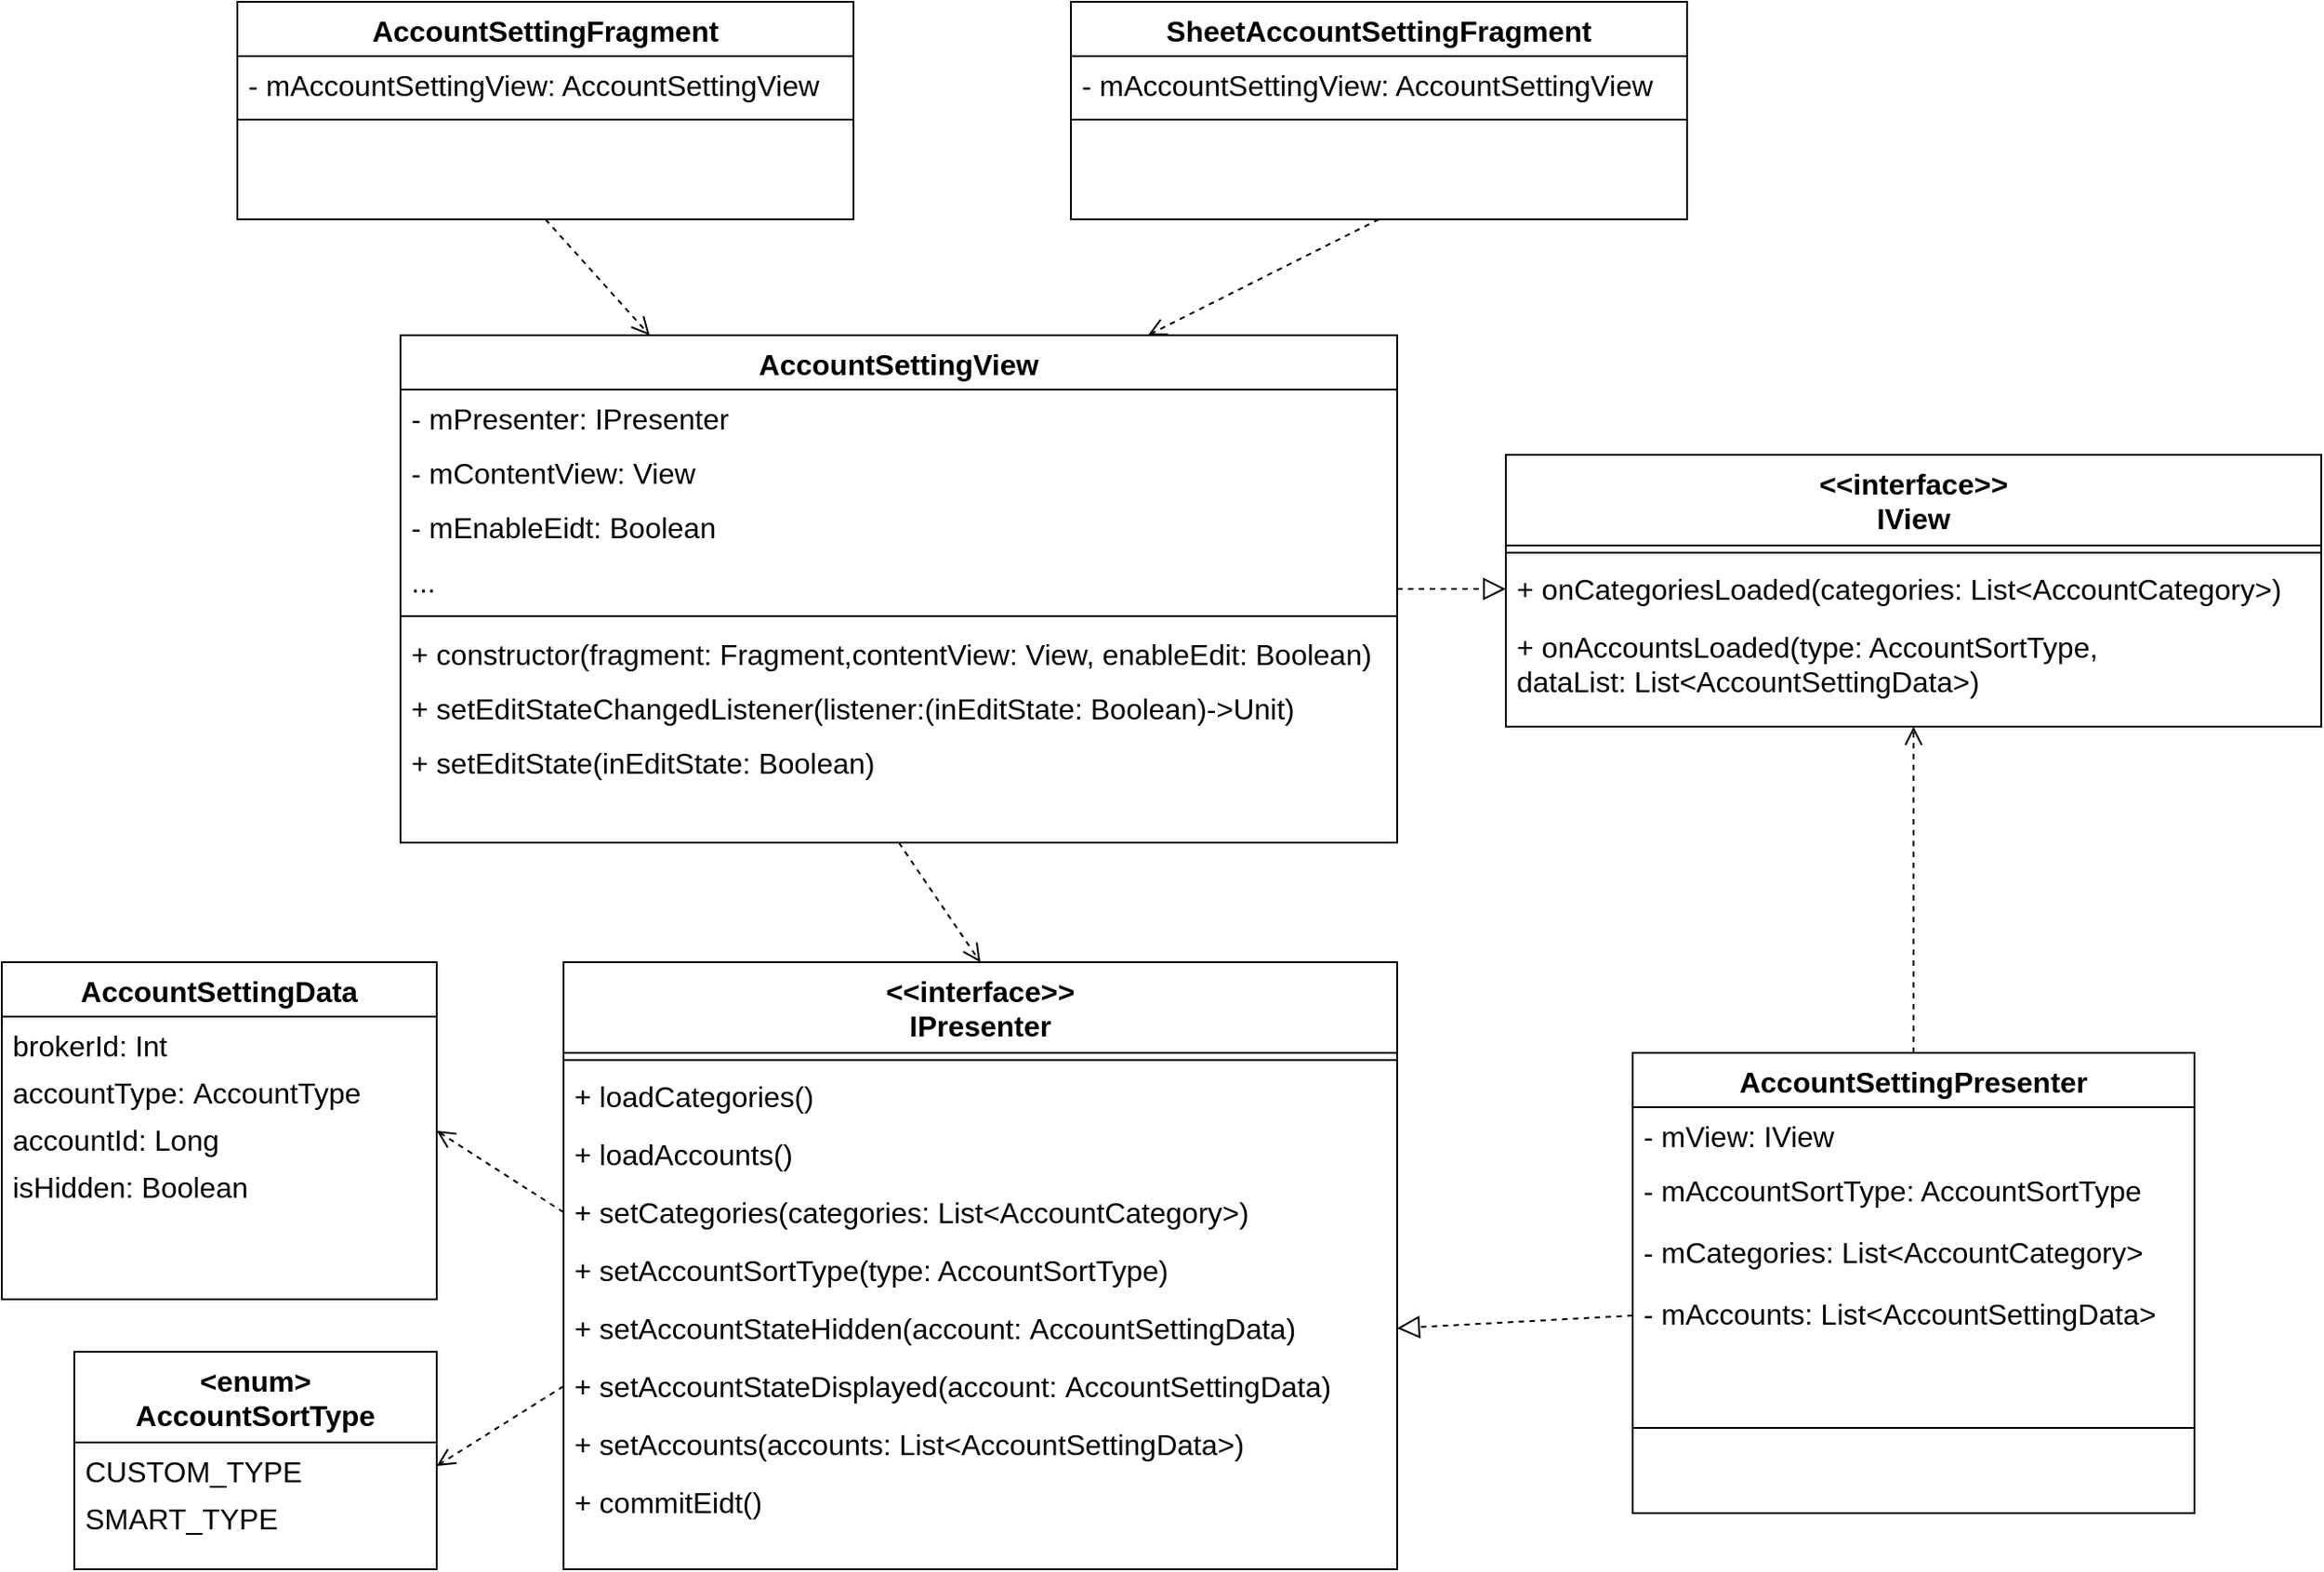 <mxfile version="14.4.3" type="github">
  <diagram id="C5RBs43oDa-KdzZeNtuy" name="Page-1">
    <mxGraphModel dx="3097" dy="1008" grid="1" gridSize="10" guides="1" tooltips="1" connect="1" arrows="1" fold="1" page="1" pageScale="1" pageWidth="827" pageHeight="1169" math="0" shadow="0">
      <root>
        <mxCell id="WIyWlLk6GJQsqaUBKTNV-0" />
        <mxCell id="WIyWlLk6GJQsqaUBKTNV-1" parent="WIyWlLk6GJQsqaUBKTNV-0" />
        <mxCell id="xnnZhszqKdKNAVh4ZbWn-104" value="" style="html=1;verticalAlign=bottom;endArrow=open;dashed=1;endSize=8;entryX=1;entryY=0.5;entryDx=0;entryDy=0;fontSize=16;exitX=0;exitY=0.5;exitDx=0;exitDy=0;" parent="WIyWlLk6GJQsqaUBKTNV-1" source="xnnZhszqKdKNAVh4ZbWn-133" target="xnnZhszqKdKNAVh4ZbWn-137" edge="1">
          <mxGeometry relative="1" as="geometry">
            <mxPoint x="-1560" y="1195" as="sourcePoint" />
            <mxPoint x="-960" y="1080" as="targetPoint" />
          </mxGeometry>
        </mxCell>
        <mxCell id="xnnZhszqKdKNAVh4ZbWn-121" value="&lt;&lt;interface&gt;&gt;&#xa;IView&#xa;" style="swimlane;fontStyle=1;align=center;verticalAlign=top;childLayout=stackLayout;horizontal=1;startSize=50;horizontalStack=0;resizeParent=1;resizeLast=0;collapsible=1;marginBottom=0;rounded=0;shadow=0;strokeWidth=1;fontSize=16;" parent="WIyWlLk6GJQsqaUBKTNV-1" vertex="1">
          <mxGeometry x="-610" y="610" width="450" height="150" as="geometry">
            <mxRectangle x="130" y="380" width="160" height="26" as="alternateBounds" />
          </mxGeometry>
        </mxCell>
        <mxCell id="xnnZhszqKdKNAVh4ZbWn-122" value="" style="line;html=1;strokeWidth=1;align=left;verticalAlign=middle;spacingTop=-1;spacingLeft=3;spacingRight=3;rotatable=0;labelPosition=right;points=[];portConstraint=eastwest;fontSize=16;" parent="xnnZhszqKdKNAVh4ZbWn-121" vertex="1">
          <mxGeometry y="50" width="450" height="8" as="geometry" />
        </mxCell>
        <mxCell id="xnnZhszqKdKNAVh4ZbWn-123" value="+ onCategoriesLoaded(categories: List&lt;AccountCategory&gt;)" style="text;align=left;verticalAlign=top;spacingLeft=4;spacingRight=4;overflow=hidden;rotatable=0;points=[[0,0.5],[1,0.5]];portConstraint=eastwest;fontSize=16;" parent="xnnZhszqKdKNAVh4ZbWn-121" vertex="1">
          <mxGeometry y="58" width="450" height="32" as="geometry" />
        </mxCell>
        <mxCell id="xnnZhszqKdKNAVh4ZbWn-128" value="+ onAccountsLoaded(type: AccountSortType, &#xa;dataList: List&lt;AccountSettingData&gt;)" style="text;align=left;verticalAlign=top;spacingLeft=4;spacingRight=4;overflow=hidden;rotatable=0;points=[[0,0.5],[1,0.5]];portConstraint=eastwest;fontSize=16;" parent="xnnZhszqKdKNAVh4ZbWn-121" vertex="1">
          <mxGeometry y="90" width="450" height="50" as="geometry" />
        </mxCell>
        <mxCell id="xnnZhszqKdKNAVh4ZbWn-124" value="&lt;&lt;interface&gt;&gt;&#xa;IPresenter&#xa;" style="swimlane;fontStyle=1;align=center;verticalAlign=top;childLayout=stackLayout;horizontal=1;startSize=50;horizontalStack=0;resizeParent=1;resizeLast=0;collapsible=1;marginBottom=0;rounded=0;shadow=0;strokeWidth=1;fontSize=16;" parent="WIyWlLk6GJQsqaUBKTNV-1" vertex="1">
          <mxGeometry x="-1130" y="890" width="460" height="335" as="geometry">
            <mxRectangle x="130" y="380" width="160" height="26" as="alternateBounds" />
          </mxGeometry>
        </mxCell>
        <mxCell id="xnnZhszqKdKNAVh4ZbWn-125" value="" style="line;html=1;strokeWidth=1;align=left;verticalAlign=middle;spacingTop=-1;spacingLeft=3;spacingRight=3;rotatable=0;labelPosition=right;points=[];portConstraint=eastwest;fontSize=16;" parent="xnnZhszqKdKNAVh4ZbWn-124" vertex="1">
          <mxGeometry y="50" width="460" height="8" as="geometry" />
        </mxCell>
        <mxCell id="xnnZhszqKdKNAVh4ZbWn-126" value="+ loadCategories()" style="text;align=left;verticalAlign=top;spacingLeft=4;spacingRight=4;overflow=hidden;rotatable=0;points=[[0,0.5],[1,0.5]];portConstraint=eastwest;fontSize=16;" parent="xnnZhszqKdKNAVh4ZbWn-124" vertex="1">
          <mxGeometry y="58" width="460" height="32" as="geometry" />
        </mxCell>
        <mxCell id="xnnZhszqKdKNAVh4ZbWn-129" value="+ loadAccounts()" style="text;align=left;verticalAlign=top;spacingLeft=4;spacingRight=4;overflow=hidden;rotatable=0;points=[[0,0.5],[1,0.5]];portConstraint=eastwest;fontSize=16;" parent="xnnZhszqKdKNAVh4ZbWn-124" vertex="1">
          <mxGeometry y="90" width="460" height="32" as="geometry" />
        </mxCell>
        <mxCell id="xnnZhszqKdKNAVh4ZbWn-130" value="+ setCategories(categories: List&lt;AccountCategory&gt;)" style="text;align=left;verticalAlign=top;spacingLeft=4;spacingRight=4;overflow=hidden;rotatable=0;points=[[0,0.5],[1,0.5]];portConstraint=eastwest;fontSize=16;" parent="xnnZhszqKdKNAVh4ZbWn-124" vertex="1">
          <mxGeometry y="122" width="460" height="32" as="geometry" />
        </mxCell>
        <mxCell id="xnnZhszqKdKNAVh4ZbWn-131" value="+ setAccountSortType(type: AccountSortType)" style="text;align=left;verticalAlign=top;spacingLeft=4;spacingRight=4;overflow=hidden;rotatable=0;points=[[0,0.5],[1,0.5]];portConstraint=eastwest;fontSize=16;" parent="xnnZhszqKdKNAVh4ZbWn-124" vertex="1">
          <mxGeometry y="154" width="460" height="32" as="geometry" />
        </mxCell>
        <mxCell id="xnnZhszqKdKNAVh4ZbWn-132" value="+ setAccountStateHidden(account: AccountSettingData)" style="text;align=left;verticalAlign=top;spacingLeft=4;spacingRight=4;overflow=hidden;rotatable=0;points=[[0,0.5],[1,0.5]];portConstraint=eastwest;fontSize=16;" parent="xnnZhszqKdKNAVh4ZbWn-124" vertex="1">
          <mxGeometry y="186" width="460" height="32" as="geometry" />
        </mxCell>
        <mxCell id="xnnZhszqKdKNAVh4ZbWn-133" value="+ setAccountStateDisplayed(account: AccountSettingData)" style="text;align=left;verticalAlign=top;spacingLeft=4;spacingRight=4;overflow=hidden;rotatable=0;points=[[0,0.5],[1,0.5]];portConstraint=eastwest;fontSize=16;" parent="xnnZhszqKdKNAVh4ZbWn-124" vertex="1">
          <mxGeometry y="218" width="460" height="32" as="geometry" />
        </mxCell>
        <mxCell id="xnnZhszqKdKNAVh4ZbWn-134" value="+ setAccounts(accounts: List&lt;AccountSettingData&gt;)&#xa;" style="text;align=left;verticalAlign=top;spacingLeft=4;spacingRight=4;overflow=hidden;rotatable=0;points=[[0,0.5],[1,0.5]];portConstraint=eastwest;fontSize=16;" parent="xnnZhszqKdKNAVh4ZbWn-124" vertex="1">
          <mxGeometry y="250" width="460" height="32" as="geometry" />
        </mxCell>
        <mxCell id="xnnZhszqKdKNAVh4ZbWn-135" value="+ commitEidt()" style="text;align=left;verticalAlign=top;spacingLeft=4;spacingRight=4;overflow=hidden;rotatable=0;points=[[0,0.5],[1,0.5]];portConstraint=eastwest;fontSize=16;" parent="xnnZhszqKdKNAVh4ZbWn-124" vertex="1">
          <mxGeometry y="282" width="460" height="32" as="geometry" />
        </mxCell>
        <mxCell id="xnnZhszqKdKNAVh4ZbWn-136" value="&lt;enum&gt;&#xa;AccountSortType" style="swimlane;fontStyle=1;align=center;verticalAlign=top;childLayout=stackLayout;horizontal=1;startSize=50;horizontalStack=0;resizeParent=1;resizeLast=0;collapsible=1;marginBottom=0;rounded=0;shadow=0;strokeWidth=1;fontSize=16;" parent="WIyWlLk6GJQsqaUBKTNV-1" vertex="1">
          <mxGeometry x="-1400" y="1105" width="200" height="120" as="geometry">
            <mxRectangle x="130" y="380" width="160" height="26" as="alternateBounds" />
          </mxGeometry>
        </mxCell>
        <mxCell id="xnnZhszqKdKNAVh4ZbWn-137" value="CUSTOM_TYPE" style="text;align=left;verticalAlign=top;spacingLeft=4;spacingRight=4;overflow=hidden;rotatable=0;points=[[0,0.5],[1,0.5]];portConstraint=eastwest;fontSize=16;" parent="xnnZhszqKdKNAVh4ZbWn-136" vertex="1">
          <mxGeometry y="50" width="200" height="26" as="geometry" />
        </mxCell>
        <mxCell id="xnnZhszqKdKNAVh4ZbWn-139" value="SMART_TYPE" style="text;align=left;verticalAlign=top;spacingLeft=4;spacingRight=4;overflow=hidden;rotatable=0;points=[[0,0.5],[1,0.5]];portConstraint=eastwest;rounded=0;shadow=0;html=0;fontSize=16;" parent="xnnZhszqKdKNAVh4ZbWn-136" vertex="1">
          <mxGeometry y="76" width="200" height="26" as="geometry" />
        </mxCell>
        <mxCell id="xnnZhszqKdKNAVh4ZbWn-140" value="AccountSettingData" style="swimlane;fontStyle=1;align=center;verticalAlign=top;childLayout=stackLayout;horizontal=1;startSize=30;horizontalStack=0;resizeParent=1;resizeLast=0;collapsible=1;marginBottom=0;rounded=0;shadow=0;strokeWidth=1;fontSize=16;" parent="WIyWlLk6GJQsqaUBKTNV-1" vertex="1">
          <mxGeometry x="-1440" y="890" width="240" height="186" as="geometry">
            <mxRectangle x="130" y="380" width="160" height="26" as="alternateBounds" />
          </mxGeometry>
        </mxCell>
        <mxCell id="xnnZhszqKdKNAVh4ZbWn-141" value="brokerId: Int" style="text;align=left;verticalAlign=top;spacingLeft=4;spacingRight=4;overflow=hidden;rotatable=0;points=[[0,0.5],[1,0.5]];portConstraint=eastwest;fontSize=16;" parent="xnnZhszqKdKNAVh4ZbWn-140" vertex="1">
          <mxGeometry y="30" width="240" height="26" as="geometry" />
        </mxCell>
        <mxCell id="xnnZhszqKdKNAVh4ZbWn-142" value="accountType: AccountType" style="text;align=left;verticalAlign=top;spacingLeft=4;spacingRight=4;overflow=hidden;rotatable=0;points=[[0,0.5],[1,0.5]];portConstraint=eastwest;rounded=0;shadow=0;html=0;fontSize=16;" parent="xnnZhszqKdKNAVh4ZbWn-140" vertex="1">
          <mxGeometry y="56" width="240" height="26" as="geometry" />
        </mxCell>
        <mxCell id="xnnZhszqKdKNAVh4ZbWn-143" value="accountId: Long" style="text;align=left;verticalAlign=top;spacingLeft=4;spacingRight=4;overflow=hidden;rotatable=0;points=[[0,0.5],[1,0.5]];portConstraint=eastwest;rounded=0;shadow=0;html=0;fontSize=16;" parent="xnnZhszqKdKNAVh4ZbWn-140" vertex="1">
          <mxGeometry y="82" width="240" height="26" as="geometry" />
        </mxCell>
        <mxCell id="xnnZhszqKdKNAVh4ZbWn-144" value="isHidden: Boolean" style="text;align=left;verticalAlign=top;spacingLeft=4;spacingRight=4;overflow=hidden;rotatable=0;points=[[0,0.5],[1,0.5]];portConstraint=eastwest;rounded=0;shadow=0;html=0;fontSize=16;" parent="xnnZhszqKdKNAVh4ZbWn-140" vertex="1">
          <mxGeometry y="108" width="240" height="26" as="geometry" />
        </mxCell>
        <mxCell id="xnnZhszqKdKNAVh4ZbWn-147" value="" style="html=1;verticalAlign=bottom;endArrow=open;dashed=1;endSize=8;entryX=1;entryY=0.5;entryDx=0;entryDy=0;fontSize=16;exitX=0;exitY=0.5;exitDx=0;exitDy=0;" parent="WIyWlLk6GJQsqaUBKTNV-1" source="xnnZhszqKdKNAVh4ZbWn-130" target="xnnZhszqKdKNAVh4ZbWn-140" edge="1">
          <mxGeometry relative="1" as="geometry">
            <mxPoint x="-300" y="1105" as="sourcePoint" />
            <mxPoint x="80" y="1015" as="targetPoint" />
          </mxGeometry>
        </mxCell>
        <mxCell id="xnnZhszqKdKNAVh4ZbWn-150" value="AccountSettingPresenter" style="swimlane;fontStyle=1;align=center;verticalAlign=top;childLayout=stackLayout;horizontal=1;startSize=30;horizontalStack=0;resizeParent=1;resizeLast=0;collapsible=1;marginBottom=0;rounded=0;shadow=0;strokeWidth=1;fontSize=16;" parent="WIyWlLk6GJQsqaUBKTNV-1" vertex="1">
          <mxGeometry x="-540" y="940" width="310" height="254" as="geometry">
            <mxRectangle x="130" y="380" width="160" height="26" as="alternateBounds" />
          </mxGeometry>
        </mxCell>
        <mxCell id="xnnZhszqKdKNAVh4ZbWn-151" value="- mView: IView" style="text;align=left;verticalAlign=top;spacingLeft=4;spacingRight=4;overflow=hidden;rotatable=0;points=[[0,0.5],[1,0.5]];portConstraint=eastwest;fontSize=16;" parent="xnnZhszqKdKNAVh4ZbWn-150" vertex="1">
          <mxGeometry y="30" width="310" height="30" as="geometry" />
        </mxCell>
        <mxCell id="xnnZhszqKdKNAVh4ZbWn-152" value="- mAccountSortType: AccountSortType" style="text;align=left;verticalAlign=top;spacingLeft=4;spacingRight=4;overflow=hidden;rotatable=0;points=[[0,0.5],[1,0.5]];portConstraint=eastwest;rounded=0;shadow=0;html=0;fontSize=16;" parent="xnnZhszqKdKNAVh4ZbWn-150" vertex="1">
          <mxGeometry y="60" width="310" height="34" as="geometry" />
        </mxCell>
        <mxCell id="xnnZhszqKdKNAVh4ZbWn-157" value="- mCategories: List&lt;AccountCategory&gt;" style="text;align=left;verticalAlign=top;spacingLeft=4;spacingRight=4;overflow=hidden;rotatable=0;points=[[0,0.5],[1,0.5]];portConstraint=eastwest;rounded=0;shadow=0;html=0;fontSize=16;" parent="xnnZhszqKdKNAVh4ZbWn-150" vertex="1">
          <mxGeometry y="94" width="310" height="34" as="geometry" />
        </mxCell>
        <mxCell id="xnnZhszqKdKNAVh4ZbWn-158" value="- mAccounts: List&lt;AccountSettingData&gt;" style="text;align=left;verticalAlign=top;spacingLeft=4;spacingRight=4;overflow=hidden;rotatable=0;points=[[0,0.5],[1,0.5]];portConstraint=eastwest;rounded=0;shadow=0;html=0;fontSize=16;" parent="xnnZhszqKdKNAVh4ZbWn-150" vertex="1">
          <mxGeometry y="128" width="310" height="34" as="geometry" />
        </mxCell>
        <mxCell id="xnnZhszqKdKNAVh4ZbWn-153" value="" style="line;html=1;strokeWidth=1;align=left;verticalAlign=middle;spacingTop=-1;spacingLeft=3;spacingRight=3;rotatable=0;labelPosition=right;points=[];portConstraint=eastwest;fontSize=16;" parent="xnnZhszqKdKNAVh4ZbWn-150" vertex="1">
          <mxGeometry y="162" width="310" height="90" as="geometry" />
        </mxCell>
        <mxCell id="xnnZhszqKdKNAVh4ZbWn-160" value="" style="endArrow=block;endSize=10;endFill=0;shadow=0;strokeWidth=1;rounded=0;elbow=vertical;fontSize=16;entryX=1;entryY=0.5;entryDx=0;entryDy=0;dashed=1;exitX=0;exitY=0.5;exitDx=0;exitDy=0;" parent="WIyWlLk6GJQsqaUBKTNV-1" source="xnnZhszqKdKNAVh4ZbWn-158" target="xnnZhszqKdKNAVh4ZbWn-132" edge="1">
          <mxGeometry width="160" relative="1" as="geometry">
            <mxPoint x="-470" y="1076" as="sourcePoint" />
            <mxPoint x="-630" y="1130" as="targetPoint" />
          </mxGeometry>
        </mxCell>
        <mxCell id="xnnZhszqKdKNAVh4ZbWn-165" value="AccountSettingView&#xa;" style="swimlane;fontStyle=1;align=center;verticalAlign=top;childLayout=stackLayout;horizontal=1;startSize=30;horizontalStack=0;resizeParent=1;resizeLast=0;collapsible=1;marginBottom=0;rounded=0;shadow=0;strokeWidth=1;fontSize=16;" parent="WIyWlLk6GJQsqaUBKTNV-1" vertex="1">
          <mxGeometry x="-1220" y="544" width="550" height="280" as="geometry">
            <mxRectangle x="130" y="380" width="160" height="26" as="alternateBounds" />
          </mxGeometry>
        </mxCell>
        <mxCell id="xnnZhszqKdKNAVh4ZbWn-166" value="- mPresenter: IPresenter" style="text;align=left;verticalAlign=top;spacingLeft=4;spacingRight=4;overflow=hidden;rotatable=0;points=[[0,0.5],[1,0.5]];portConstraint=eastwest;fontSize=16;" parent="xnnZhszqKdKNAVh4ZbWn-165" vertex="1">
          <mxGeometry y="30" width="550" height="30" as="geometry" />
        </mxCell>
        <mxCell id="lmmkwxPks0eKdC94BrmG-22" value="- mContentView: View" style="text;align=left;verticalAlign=top;spacingLeft=4;spacingRight=4;overflow=hidden;rotatable=0;points=[[0,0.5],[1,0.5]];portConstraint=eastwest;fontSize=16;" vertex="1" parent="xnnZhszqKdKNAVh4ZbWn-165">
          <mxGeometry y="60" width="550" height="30" as="geometry" />
        </mxCell>
        <mxCell id="lmmkwxPks0eKdC94BrmG-23" value="- mEnableEidt: Boolean" style="text;align=left;verticalAlign=top;spacingLeft=4;spacingRight=4;overflow=hidden;rotatable=0;points=[[0,0.5],[1,0.5]];portConstraint=eastwest;fontSize=16;" vertex="1" parent="xnnZhszqKdKNAVh4ZbWn-165">
          <mxGeometry y="90" width="550" height="30" as="geometry" />
        </mxCell>
        <mxCell id="lmmkwxPks0eKdC94BrmG-25" value="..." style="text;align=left;verticalAlign=top;spacingLeft=4;spacingRight=4;overflow=hidden;rotatable=0;points=[[0,0.5],[1,0.5]];portConstraint=eastwest;fontSize=16;" vertex="1" parent="xnnZhszqKdKNAVh4ZbWn-165">
          <mxGeometry y="120" width="550" height="30" as="geometry" />
        </mxCell>
        <mxCell id="xnnZhszqKdKNAVh4ZbWn-170" value="" style="line;html=1;strokeWidth=1;align=left;verticalAlign=middle;spacingTop=-1;spacingLeft=3;spacingRight=3;rotatable=0;labelPosition=right;points=[];portConstraint=eastwest;fontSize=16;" parent="xnnZhszqKdKNAVh4ZbWn-165" vertex="1">
          <mxGeometry y="150" width="550" height="10" as="geometry" />
        </mxCell>
        <mxCell id="xnnZhszqKdKNAVh4ZbWn-180" value="+ constructor(fragment: Fragment,contentView: View, enableEdit: Boolean)" style="text;align=left;verticalAlign=top;spacingLeft=4;spacingRight=4;overflow=hidden;rotatable=0;points=[[0,0.5],[1,0.5]];portConstraint=eastwest;fontSize=16;" parent="xnnZhszqKdKNAVh4ZbWn-165" vertex="1">
          <mxGeometry y="160" width="550" height="30" as="geometry" />
        </mxCell>
        <mxCell id="xnnZhszqKdKNAVh4ZbWn-182" value="+ setEditStateChangedListener(listener:(inEditState: Boolean)-&gt;Unit)" style="text;align=left;verticalAlign=top;spacingLeft=4;spacingRight=4;overflow=hidden;rotatable=0;points=[[0,0.5],[1,0.5]];portConstraint=eastwest;fontSize=16;" parent="xnnZhszqKdKNAVh4ZbWn-165" vertex="1">
          <mxGeometry y="190" width="550" height="30" as="geometry" />
        </mxCell>
        <mxCell id="xnnZhszqKdKNAVh4ZbWn-183" value="+ setEditState(inEditState: Boolean)" style="text;align=left;verticalAlign=top;spacingLeft=4;spacingRight=4;overflow=hidden;rotatable=0;points=[[0,0.5],[1,0.5]];portConstraint=eastwest;fontSize=16;" parent="xnnZhszqKdKNAVh4ZbWn-165" vertex="1">
          <mxGeometry y="220" width="550" height="30" as="geometry" />
        </mxCell>
        <mxCell id="lmmkwxPks0eKdC94BrmG-1" value="" style="html=1;verticalAlign=bottom;endArrow=open;dashed=1;endSize=8;entryX=0.5;entryY=0;entryDx=0;entryDy=0;fontSize=16;" edge="1" parent="WIyWlLk6GJQsqaUBKTNV-1" target="xnnZhszqKdKNAVh4ZbWn-124">
          <mxGeometry relative="1" as="geometry">
            <mxPoint x="-945" y="824" as="sourcePoint" />
            <mxPoint x="80" y="1015" as="targetPoint" />
          </mxGeometry>
        </mxCell>
        <mxCell id="lmmkwxPks0eKdC94BrmG-2" value="" style="endArrow=block;endSize=10;endFill=0;shadow=0;strokeWidth=1;rounded=0;elbow=vertical;exitX=1;exitY=0.5;exitDx=0;exitDy=0;fontSize=16;entryX=0;entryY=0.5;entryDx=0;entryDy=0;dashed=1;" edge="1" parent="WIyWlLk6GJQsqaUBKTNV-1" source="xnnZhszqKdKNAVh4ZbWn-165" target="xnnZhszqKdKNAVh4ZbWn-123">
          <mxGeometry width="160" relative="1" as="geometry">
            <mxPoint x="-330" y="1499" as="sourcePoint" />
            <mxPoint x="-630" y="1130" as="targetPoint" />
          </mxGeometry>
        </mxCell>
        <mxCell id="lmmkwxPks0eKdC94BrmG-3" value="" style="html=1;verticalAlign=bottom;endArrow=open;dashed=1;endSize=8;entryX=0.5;entryY=1;entryDx=0;entryDy=0;fontSize=16;exitX=0.5;exitY=0;exitDx=0;exitDy=0;" edge="1" parent="WIyWlLk6GJQsqaUBKTNV-1" source="xnnZhszqKdKNAVh4ZbWn-150" target="xnnZhszqKdKNAVh4ZbWn-121">
          <mxGeometry relative="1" as="geometry">
            <mxPoint x="-300" y="1105" as="sourcePoint" />
            <mxPoint x="80" y="1015" as="targetPoint" />
          </mxGeometry>
        </mxCell>
        <mxCell id="lmmkwxPks0eKdC94BrmG-4" value="AccountSettingFragment" style="swimlane;fontStyle=1;align=center;verticalAlign=top;childLayout=stackLayout;horizontal=1;startSize=30;horizontalStack=0;resizeParent=1;resizeLast=0;collapsible=1;marginBottom=0;rounded=0;shadow=0;strokeWidth=1;fontSize=16;" vertex="1" parent="WIyWlLk6GJQsqaUBKTNV-1">
          <mxGeometry x="-1310" y="360" width="340" height="120" as="geometry">
            <mxRectangle x="130" y="380" width="160" height="26" as="alternateBounds" />
          </mxGeometry>
        </mxCell>
        <mxCell id="lmmkwxPks0eKdC94BrmG-5" value="- mAccountSettingView: AccountSettingView&#xa;" style="text;align=left;verticalAlign=top;spacingLeft=4;spacingRight=4;overflow=hidden;rotatable=0;points=[[0,0.5],[1,0.5]];portConstraint=eastwest;fontSize=16;" vertex="1" parent="lmmkwxPks0eKdC94BrmG-4">
          <mxGeometry y="30" width="340" height="30" as="geometry" />
        </mxCell>
        <mxCell id="lmmkwxPks0eKdC94BrmG-6" value="" style="line;html=1;strokeWidth=1;align=left;verticalAlign=middle;spacingTop=-1;spacingLeft=3;spacingRight=3;rotatable=0;labelPosition=right;points=[];portConstraint=eastwest;fontSize=16;" vertex="1" parent="lmmkwxPks0eKdC94BrmG-4">
          <mxGeometry y="60" width="340" height="10" as="geometry" />
        </mxCell>
        <mxCell id="lmmkwxPks0eKdC94BrmG-16" value="SheetAccountSettingFragment" style="swimlane;fontStyle=1;align=center;verticalAlign=top;childLayout=stackLayout;horizontal=1;startSize=30;horizontalStack=0;resizeParent=1;resizeLast=0;collapsible=1;marginBottom=0;rounded=0;shadow=0;strokeWidth=1;fontSize=16;" vertex="1" parent="WIyWlLk6GJQsqaUBKTNV-1">
          <mxGeometry x="-850" y="360" width="340" height="120" as="geometry">
            <mxRectangle x="130" y="380" width="160" height="26" as="alternateBounds" />
          </mxGeometry>
        </mxCell>
        <mxCell id="lmmkwxPks0eKdC94BrmG-17" value="- mAccountSettingView: AccountSettingView&#xa;" style="text;align=left;verticalAlign=top;spacingLeft=4;spacingRight=4;overflow=hidden;rotatable=0;points=[[0,0.5],[1,0.5]];portConstraint=eastwest;fontSize=16;" vertex="1" parent="lmmkwxPks0eKdC94BrmG-16">
          <mxGeometry y="30" width="340" height="30" as="geometry" />
        </mxCell>
        <mxCell id="lmmkwxPks0eKdC94BrmG-18" value="" style="line;html=1;strokeWidth=1;align=left;verticalAlign=middle;spacingTop=-1;spacingLeft=3;spacingRight=3;rotatable=0;labelPosition=right;points=[];portConstraint=eastwest;fontSize=16;" vertex="1" parent="lmmkwxPks0eKdC94BrmG-16">
          <mxGeometry y="60" width="340" height="10" as="geometry" />
        </mxCell>
        <mxCell id="lmmkwxPks0eKdC94BrmG-19" value="" style="html=1;verticalAlign=bottom;endArrow=open;dashed=1;endSize=8;entryX=0.25;entryY=0;entryDx=0;entryDy=0;fontSize=16;exitX=0.5;exitY=1;exitDx=0;exitDy=0;" edge="1" parent="WIyWlLk6GJQsqaUBKTNV-1" source="lmmkwxPks0eKdC94BrmG-4" target="xnnZhszqKdKNAVh4ZbWn-165">
          <mxGeometry relative="1" as="geometry">
            <mxPoint x="-300" y="1105" as="sourcePoint" />
            <mxPoint x="80" y="1015" as="targetPoint" />
          </mxGeometry>
        </mxCell>
        <mxCell id="lmmkwxPks0eKdC94BrmG-20" value="" style="html=1;verticalAlign=bottom;endArrow=open;dashed=1;endSize=8;entryX=0.75;entryY=0;entryDx=0;entryDy=0;fontSize=16;exitX=0.5;exitY=1;exitDx=0;exitDy=0;" edge="1" parent="WIyWlLk6GJQsqaUBKTNV-1" source="lmmkwxPks0eKdC94BrmG-16" target="xnnZhszqKdKNAVh4ZbWn-165">
          <mxGeometry relative="1" as="geometry">
            <mxPoint x="-300" y="1105" as="sourcePoint" />
            <mxPoint x="80" y="1015" as="targetPoint" />
          </mxGeometry>
        </mxCell>
      </root>
    </mxGraphModel>
  </diagram>
</mxfile>
